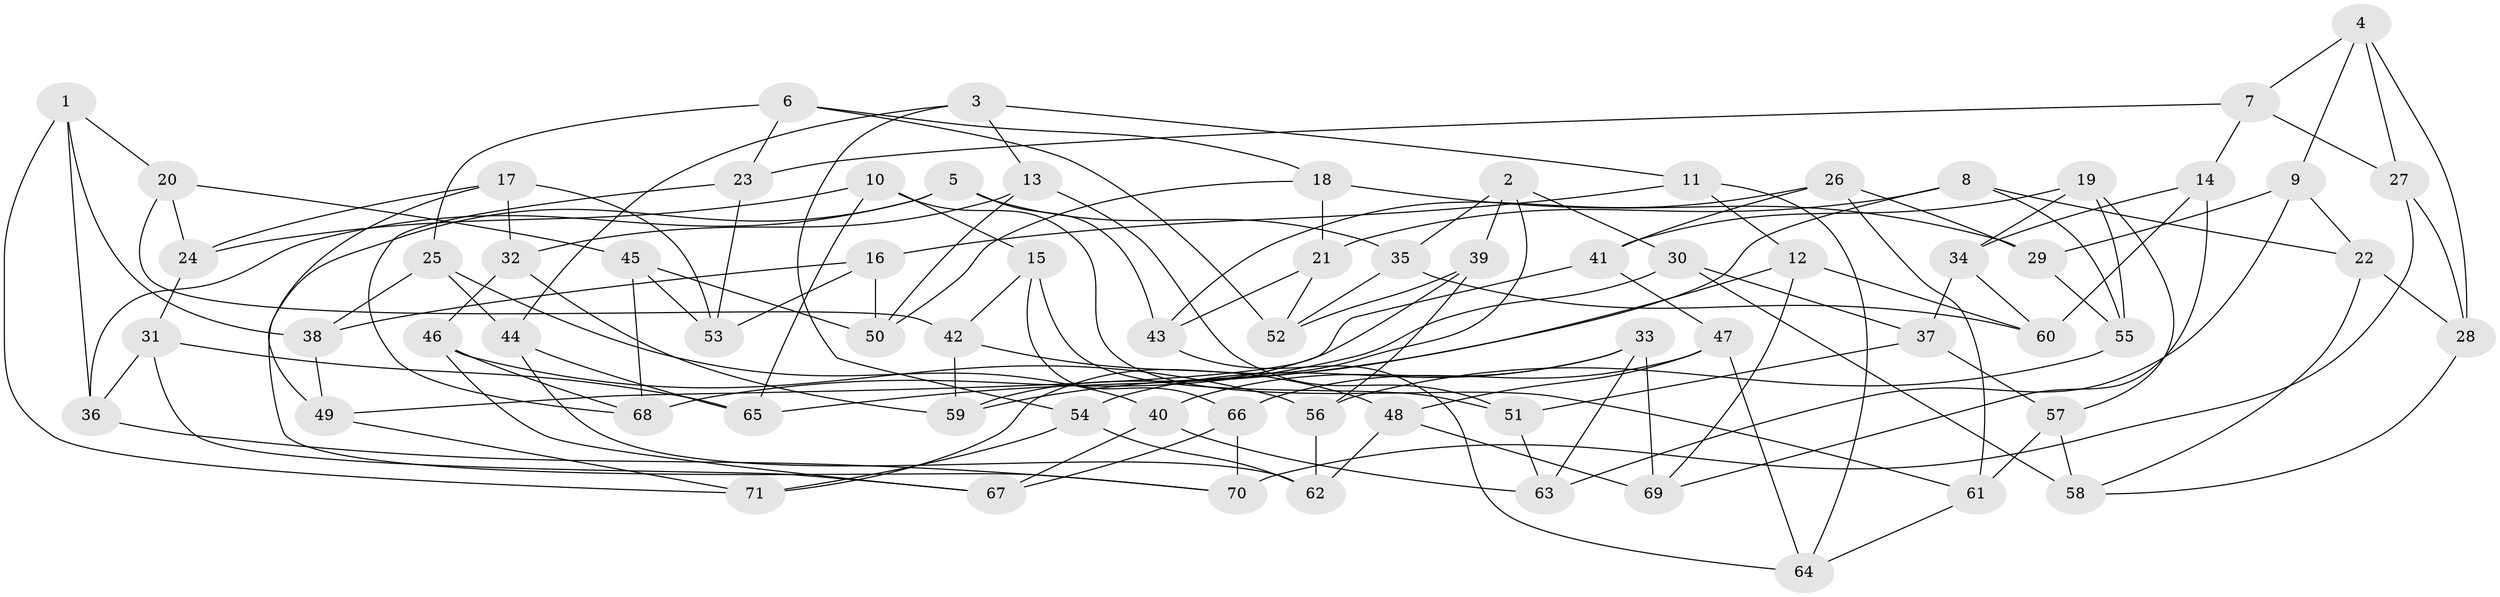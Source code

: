// Generated by graph-tools (version 1.1) at 2025/56/03/09/25 04:56:28]
// undirected, 71 vertices, 142 edges
graph export_dot {
graph [start="1"]
  node [color=gray90,style=filled];
  1;
  2;
  3;
  4;
  5;
  6;
  7;
  8;
  9;
  10;
  11;
  12;
  13;
  14;
  15;
  16;
  17;
  18;
  19;
  20;
  21;
  22;
  23;
  24;
  25;
  26;
  27;
  28;
  29;
  30;
  31;
  32;
  33;
  34;
  35;
  36;
  37;
  38;
  39;
  40;
  41;
  42;
  43;
  44;
  45;
  46;
  47;
  48;
  49;
  50;
  51;
  52;
  53;
  54;
  55;
  56;
  57;
  58;
  59;
  60;
  61;
  62;
  63;
  64;
  65;
  66;
  67;
  68;
  69;
  70;
  71;
  1 -- 20;
  1 -- 36;
  1 -- 38;
  1 -- 71;
  2 -- 39;
  2 -- 30;
  2 -- 71;
  2 -- 35;
  3 -- 11;
  3 -- 44;
  3 -- 13;
  3 -- 54;
  4 -- 27;
  4 -- 28;
  4 -- 7;
  4 -- 9;
  5 -- 35;
  5 -- 70;
  5 -- 43;
  5 -- 36;
  6 -- 25;
  6 -- 18;
  6 -- 23;
  6 -- 52;
  7 -- 27;
  7 -- 23;
  7 -- 14;
  8 -- 55;
  8 -- 21;
  8 -- 59;
  8 -- 22;
  9 -- 22;
  9 -- 63;
  9 -- 29;
  10 -- 24;
  10 -- 15;
  10 -- 61;
  10 -- 65;
  11 -- 12;
  11 -- 16;
  11 -- 64;
  12 -- 65;
  12 -- 69;
  12 -- 60;
  13 -- 51;
  13 -- 50;
  13 -- 32;
  14 -- 60;
  14 -- 34;
  14 -- 69;
  15 -- 51;
  15 -- 66;
  15 -- 42;
  16 -- 53;
  16 -- 38;
  16 -- 50;
  17 -- 24;
  17 -- 32;
  17 -- 53;
  17 -- 49;
  18 -- 50;
  18 -- 21;
  18 -- 29;
  19 -- 57;
  19 -- 34;
  19 -- 41;
  19 -- 55;
  20 -- 45;
  20 -- 42;
  20 -- 24;
  21 -- 52;
  21 -- 43;
  22 -- 58;
  22 -- 28;
  23 -- 68;
  23 -- 53;
  24 -- 31;
  25 -- 44;
  25 -- 40;
  25 -- 38;
  26 -- 61;
  26 -- 29;
  26 -- 43;
  26 -- 41;
  27 -- 70;
  27 -- 28;
  28 -- 58;
  29 -- 55;
  30 -- 68;
  30 -- 37;
  30 -- 58;
  31 -- 67;
  31 -- 65;
  31 -- 36;
  32 -- 59;
  32 -- 46;
  33 -- 40;
  33 -- 69;
  33 -- 63;
  33 -- 54;
  34 -- 37;
  34 -- 60;
  35 -- 60;
  35 -- 52;
  36 -- 70;
  37 -- 51;
  37 -- 57;
  38 -- 49;
  39 -- 52;
  39 -- 59;
  39 -- 56;
  40 -- 63;
  40 -- 67;
  41 -- 49;
  41 -- 47;
  42 -- 48;
  42 -- 59;
  43 -- 64;
  44 -- 65;
  44 -- 62;
  45 -- 53;
  45 -- 50;
  45 -- 68;
  46 -- 68;
  46 -- 56;
  46 -- 67;
  47 -- 64;
  47 -- 48;
  47 -- 66;
  48 -- 69;
  48 -- 62;
  49 -- 71;
  51 -- 63;
  54 -- 71;
  54 -- 62;
  55 -- 56;
  56 -- 62;
  57 -- 61;
  57 -- 58;
  61 -- 64;
  66 -- 70;
  66 -- 67;
}
